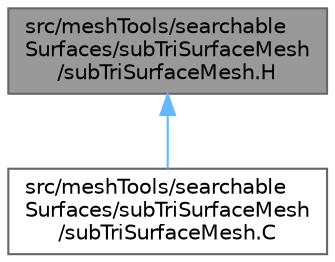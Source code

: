digraph "src/meshTools/searchableSurfaces/subTriSurfaceMesh/subTriSurfaceMesh.H"
{
 // LATEX_PDF_SIZE
  bgcolor="transparent";
  edge [fontname=Helvetica,fontsize=10,labelfontname=Helvetica,labelfontsize=10];
  node [fontname=Helvetica,fontsize=10,shape=box,height=0.2,width=0.4];
  Node1 [id="Node000001",label="src/meshTools/searchable\lSurfaces/subTriSurfaceMesh\l/subTriSurfaceMesh.H",height=0.2,width=0.4,color="gray40", fillcolor="grey60", style="filled", fontcolor="black",tooltip=" "];
  Node1 -> Node2 [id="edge1_Node000001_Node000002",dir="back",color="steelblue1",style="solid",tooltip=" "];
  Node2 [id="Node000002",label="src/meshTools/searchable\lSurfaces/subTriSurfaceMesh\l/subTriSurfaceMesh.C",height=0.2,width=0.4,color="grey40", fillcolor="white", style="filled",URL="$subTriSurfaceMesh_8C.html",tooltip=" "];
}

